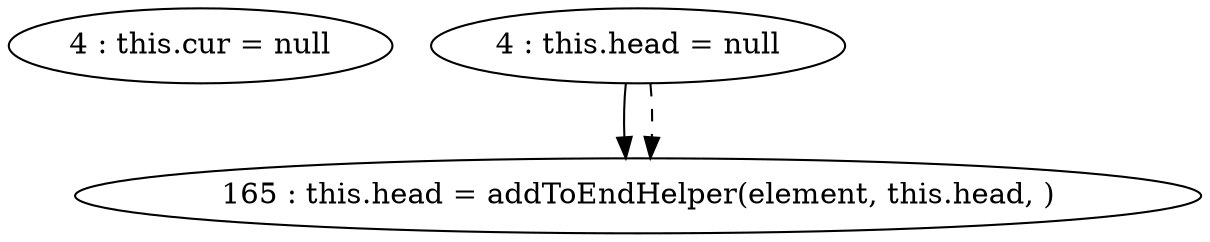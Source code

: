 digraph G {
"4 : this.cur = null"
"4 : this.head = null"
"4 : this.head = null" -> "165 : this.head = addToEndHelper(element, this.head, )"
"4 : this.head = null" -> "165 : this.head = addToEndHelper(element, this.head, )" [style=dashed]
"165 : this.head = addToEndHelper(element, this.head, )"
}